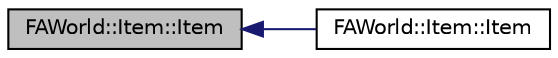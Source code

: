 digraph G
{
  edge [fontname="Helvetica",fontsize="10",labelfontname="Helvetica",labelfontsize="10"];
  node [fontname="Helvetica",fontsize="10",shape=record];
  rankdir="LR";
  Node1 [label="FAWorld::Item::Item",height=0.2,width=0.4,color="black", fillcolor="grey75", style="filled" fontcolor="black"];
  Node1 -> Node2 [dir="back",color="midnightblue",fontsize="10",style="solid",fontname="Helvetica"];
  Node2 [label="FAWorld::Item::Item",height=0.2,width=0.4,color="black", fillcolor="white", style="filled",URL="$class_f_a_world_1_1_item.html#a88dfcbe2414c2956442d4a291015cfba"];
}
